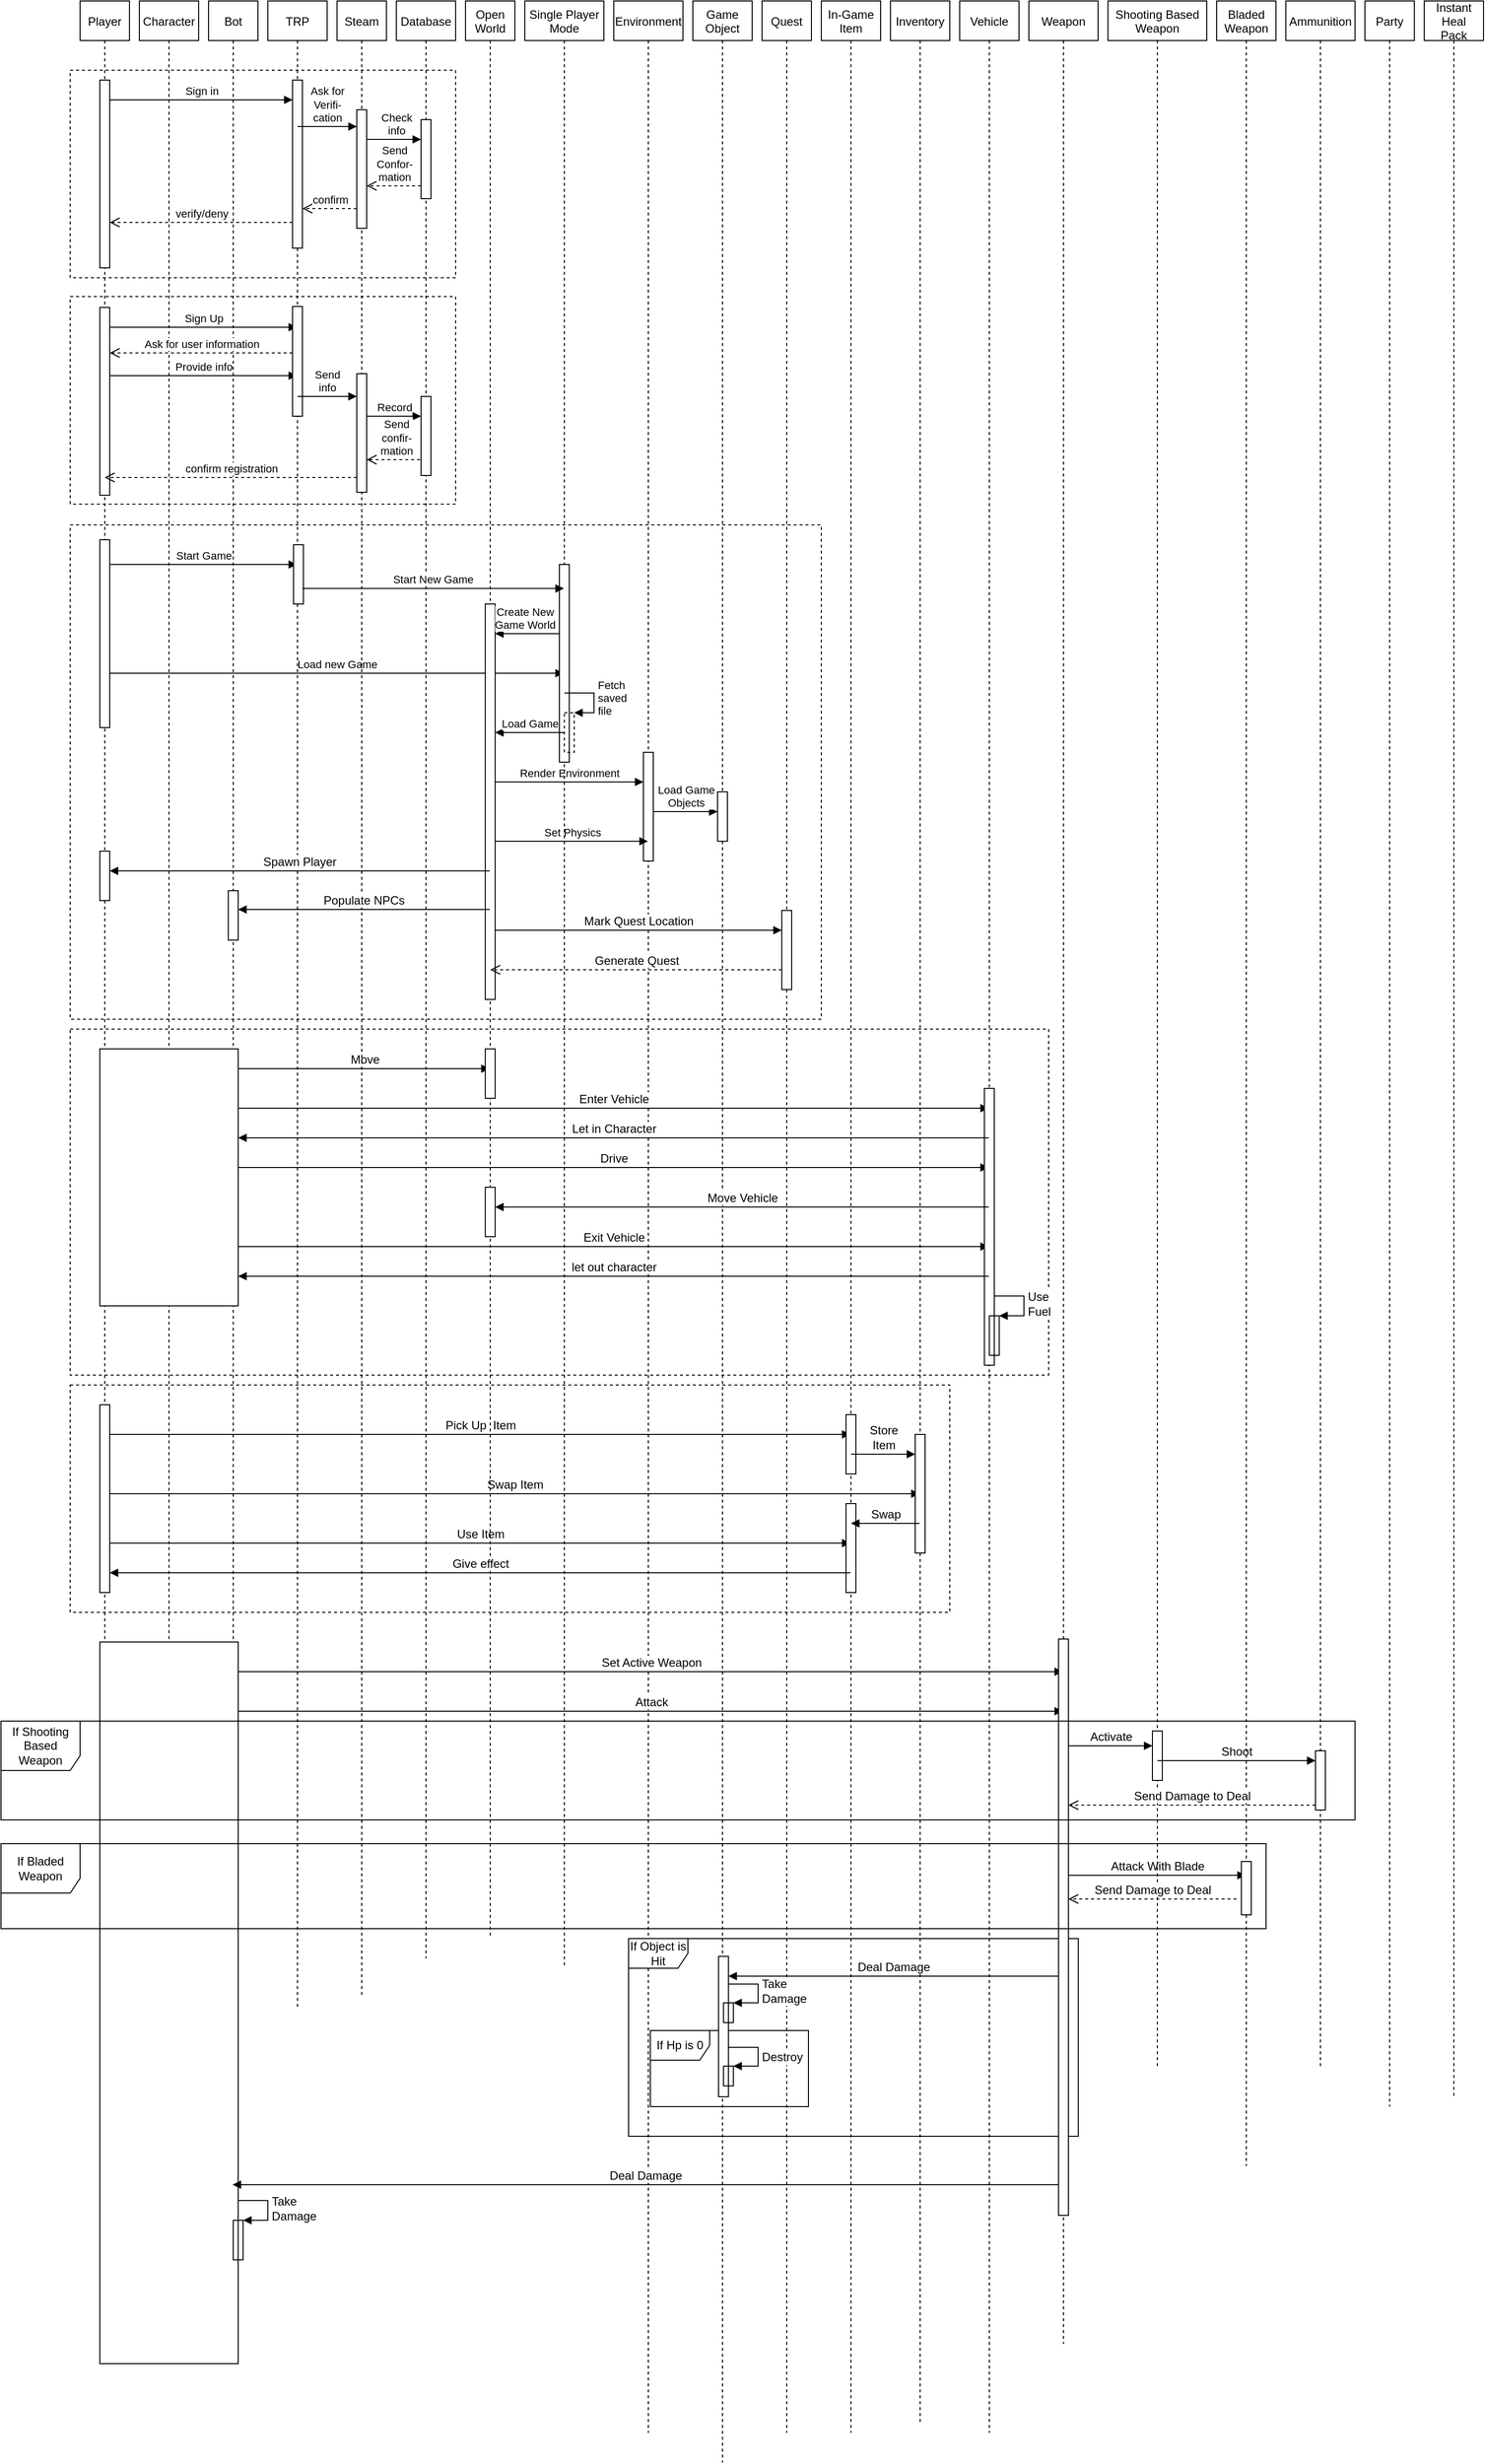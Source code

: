<mxfile version="17.0.0" type="github">
  <diagram id="kgpKYQtTHZ0yAKxKKP6v" name="Page-1">
    <mxGraphModel dx="615" dy="689" grid="1" gridSize="10" guides="0" tooltips="1" connect="0" arrows="0" fold="1" page="1" pageScale="1" pageWidth="850" pageHeight="1100" math="0" shadow="0">
      <root>
        <mxCell id="0" />
        <mxCell id="1" parent="0" />
        <mxCell id="_rLH7s73-tPlKPjFJsqt-13" value="Environment" style="shape=umlLifeline;perimeter=lifelinePerimeter;container=1;collapsible=0;recursiveResize=0;rounded=0;shadow=0;strokeWidth=1;" vertex="1" parent="1">
          <mxGeometry x="660" y="80" width="70" height="2460" as="geometry" />
        </mxCell>
        <mxCell id="_rLH7s73-tPlKPjFJsqt-14" value="" style="points=[];perimeter=orthogonalPerimeter;rounded=0;shadow=0;strokeWidth=1;" vertex="1" parent="_rLH7s73-tPlKPjFJsqt-13">
          <mxGeometry x="30" y="760" width="10" height="110" as="geometry" />
        </mxCell>
        <mxCell id="_rLH7s73-tPlKPjFJsqt-87" value="&lt;div&gt;Load Game&lt;/div&gt;&lt;div&gt;Objects&lt;br&gt;&lt;/div&gt;" style="html=1;verticalAlign=bottom;endArrow=block;rounded=0;labelBackgroundColor=#FFFFFF;" edge="1" parent="_rLH7s73-tPlKPjFJsqt-13" target="_rLH7s73-tPlKPjFJsqt-16">
          <mxGeometry width="80" relative="1" as="geometry">
            <mxPoint x="40" y="820" as="sourcePoint" />
            <mxPoint x="120" y="820" as="targetPoint" />
          </mxGeometry>
        </mxCell>
        <mxCell id="_rLH7s73-tPlKPjFJsqt-17" value="Quest" style="shape=umlLifeline;perimeter=lifelinePerimeter;container=1;collapsible=0;recursiveResize=0;rounded=0;shadow=0;strokeWidth=1;" vertex="1" parent="1">
          <mxGeometry x="810" y="80" width="50" height="2460" as="geometry" />
        </mxCell>
        <mxCell id="_rLH7s73-tPlKPjFJsqt-145" value="&lt;div&gt;If Object is&lt;/div&gt;&lt;div&gt;Hit&lt;br&gt;&lt;/div&gt;" style="shape=umlFrame;whiteSpace=wrap;html=1;fontSize=12;fillColor=default;" vertex="1" parent="_rLH7s73-tPlKPjFJsqt-17">
          <mxGeometry x="-135" y="1960" width="455" height="200" as="geometry" />
        </mxCell>
        <mxCell id="_rLH7s73-tPlKPjFJsqt-148" value="If Hp is 0" style="shape=umlFrame;whiteSpace=wrap;html=1;fontSize=12;fillColor=default;" vertex="1" parent="_rLH7s73-tPlKPjFJsqt-17">
          <mxGeometry x="-113" y="2053" width="160" height="77" as="geometry" />
        </mxCell>
        <mxCell id="_rLH7s73-tPlKPjFJsqt-118" value="" style="rounded=0;whiteSpace=wrap;html=1;dashed=1;fontSize=12;fillColor=none;" vertex="1" parent="1">
          <mxGeometry x="110" y="1480" width="890" height="230" as="geometry" />
        </mxCell>
        <mxCell id="_rLH7s73-tPlKPjFJsqt-109" value="" style="rounded=0;whiteSpace=wrap;html=1;dashed=1;fontSize=12;fillColor=none;" vertex="1" parent="1">
          <mxGeometry x="110" y="1120" width="990" height="350" as="geometry" />
        </mxCell>
        <mxCell id="_rLH7s73-tPlKPjFJsqt-96" value="" style="rounded=0;whiteSpace=wrap;html=1;dashed=1;fontSize=12;fillColor=none;" vertex="1" parent="1">
          <mxGeometry x="110" y="610" width="760" height="500" as="geometry" />
        </mxCell>
        <mxCell id="_rLH7s73-tPlKPjFJsqt-76" value="" style="rounded=0;whiteSpace=wrap;html=1;fillColor=none;dashed=1;" vertex="1" parent="1">
          <mxGeometry x="110" y="379" width="390" height="210" as="geometry" />
        </mxCell>
        <mxCell id="_rLH7s73-tPlKPjFJsqt-64" value="" style="rounded=0;whiteSpace=wrap;html=1;fillColor=none;dashed=1;" vertex="1" parent="1">
          <mxGeometry x="110" y="150" width="390" height="210" as="geometry" />
        </mxCell>
        <mxCell id="3nuBFxr9cyL0pnOWT2aG-1" value="Player" style="shape=umlLifeline;perimeter=lifelinePerimeter;container=1;collapsible=0;recursiveResize=0;rounded=0;shadow=0;strokeWidth=1;" parent="1" vertex="1">
          <mxGeometry x="120" y="80" width="50" height="2070" as="geometry" />
        </mxCell>
        <mxCell id="3nuBFxr9cyL0pnOWT2aG-2" value="" style="points=[];perimeter=orthogonalPerimeter;rounded=0;shadow=0;strokeWidth=1;" parent="3nuBFxr9cyL0pnOWT2aG-1" vertex="1">
          <mxGeometry x="20" y="80" width="10" height="190" as="geometry" />
        </mxCell>
        <mxCell id="_rLH7s73-tPlKPjFJsqt-55" value="Sign in" style="html=1;verticalAlign=bottom;endArrow=block;rounded=0;" edge="1" parent="3nuBFxr9cyL0pnOWT2aG-1" target="_rLH7s73-tPlKPjFJsqt-50">
          <mxGeometry width="80" relative="1" as="geometry">
            <mxPoint x="30" y="100" as="sourcePoint" />
            <mxPoint x="110" y="100" as="targetPoint" />
          </mxGeometry>
        </mxCell>
        <mxCell id="_rLH7s73-tPlKPjFJsqt-65" value="" style="points=[];perimeter=orthogonalPerimeter;rounded=0;shadow=0;strokeWidth=1;" vertex="1" parent="3nuBFxr9cyL0pnOWT2aG-1">
          <mxGeometry x="20" y="310" width="10" height="190" as="geometry" />
        </mxCell>
        <mxCell id="_rLH7s73-tPlKPjFJsqt-67" value="Sign Up" style="html=1;verticalAlign=bottom;endArrow=block;rounded=0;" edge="1" parent="3nuBFxr9cyL0pnOWT2aG-1" target="_rLH7s73-tPlKPjFJsqt-3">
          <mxGeometry width="80" relative="1" as="geometry">
            <mxPoint x="30" y="330" as="sourcePoint" />
            <mxPoint x="220" y="330" as="targetPoint" />
          </mxGeometry>
        </mxCell>
        <mxCell id="_rLH7s73-tPlKPjFJsqt-69" value="Provide info" style="html=1;verticalAlign=bottom;endArrow=block;rounded=0;" edge="1" parent="3nuBFxr9cyL0pnOWT2aG-1">
          <mxGeometry width="80" relative="1" as="geometry">
            <mxPoint x="30" y="379" as="sourcePoint" />
            <mxPoint x="219.5" y="379" as="targetPoint" />
          </mxGeometry>
        </mxCell>
        <mxCell id="_rLH7s73-tPlKPjFJsqt-77" value="" style="points=[];perimeter=orthogonalPerimeter;rounded=0;shadow=0;strokeWidth=1;" vertex="1" parent="3nuBFxr9cyL0pnOWT2aG-1">
          <mxGeometry x="20" y="545" width="10" height="190" as="geometry" />
        </mxCell>
        <mxCell id="_rLH7s73-tPlKPjFJsqt-79" value="Start Game" style="html=1;verticalAlign=bottom;endArrow=block;rounded=0;" edge="1" parent="3nuBFxr9cyL0pnOWT2aG-1" target="_rLH7s73-tPlKPjFJsqt-3">
          <mxGeometry width="80" relative="1" as="geometry">
            <mxPoint x="30" y="570" as="sourcePoint" />
            <mxPoint x="110" y="570" as="targetPoint" />
          </mxGeometry>
        </mxCell>
        <mxCell id="_rLH7s73-tPlKPjFJsqt-82" value="Load new Game" style="html=1;verticalAlign=bottom;endArrow=block;rounded=0;" edge="1" parent="3nuBFxr9cyL0pnOWT2aG-1" target="_rLH7s73-tPlKPjFJsqt-11">
          <mxGeometry width="80" relative="1" as="geometry">
            <mxPoint x="30" y="680" as="sourcePoint" />
            <mxPoint x="110" y="680" as="targetPoint" />
          </mxGeometry>
        </mxCell>
        <mxCell id="_rLH7s73-tPlKPjFJsqt-110" value="" style="points=[];perimeter=orthogonalPerimeter;rounded=0;shadow=0;strokeWidth=1;" vertex="1" parent="3nuBFxr9cyL0pnOWT2aG-1">
          <mxGeometry x="20" y="1420" width="10" height="190" as="geometry" />
        </mxCell>
        <mxCell id="_rLH7s73-tPlKPjFJsqt-111" value="Pick Up&amp;nbsp; Item" style="html=1;verticalAlign=bottom;endArrow=block;rounded=0;labelBackgroundColor=#FFFFFF;fontSize=12;" edge="1" parent="3nuBFxr9cyL0pnOWT2aG-1" target="_rLH7s73-tPlKPjFJsqt-19">
          <mxGeometry width="80" relative="1" as="geometry">
            <mxPoint x="30" y="1450" as="sourcePoint" />
            <mxPoint x="110" y="1450" as="targetPoint" />
          </mxGeometry>
        </mxCell>
        <mxCell id="_rLH7s73-tPlKPjFJsqt-113" value="Swap Item" style="html=1;verticalAlign=bottom;endArrow=block;rounded=0;labelBackgroundColor=#FFFFFF;fontSize=12;" edge="1" parent="3nuBFxr9cyL0pnOWT2aG-1" target="_rLH7s73-tPlKPjFJsqt-23">
          <mxGeometry width="80" relative="1" as="geometry">
            <mxPoint x="30" y="1510" as="sourcePoint" />
            <mxPoint x="110" y="1510" as="targetPoint" />
          </mxGeometry>
        </mxCell>
        <mxCell id="_rLH7s73-tPlKPjFJsqt-116" value="Use Item" style="html=1;verticalAlign=bottom;endArrow=block;rounded=0;labelBackgroundColor=#FFFFFF;fontSize=12;" edge="1" parent="3nuBFxr9cyL0pnOWT2aG-1" target="_rLH7s73-tPlKPjFJsqt-19">
          <mxGeometry width="80" relative="1" as="geometry">
            <mxPoint x="30" y="1560" as="sourcePoint" />
            <mxPoint x="110" y="1560" as="targetPoint" />
          </mxGeometry>
        </mxCell>
        <mxCell id="3nuBFxr9cyL0pnOWT2aG-5" value="Character" style="shape=umlLifeline;perimeter=lifelinePerimeter;container=1;collapsible=0;recursiveResize=0;rounded=0;shadow=0;strokeWidth=1;" parent="1" vertex="1">
          <mxGeometry x="180" y="80" width="60" height="2120" as="geometry" />
        </mxCell>
        <mxCell id="_rLH7s73-tPlKPjFJsqt-1" value="Bot" style="shape=umlLifeline;perimeter=lifelinePerimeter;container=1;collapsible=0;recursiveResize=0;rounded=0;shadow=0;strokeWidth=1;" vertex="1" parent="1">
          <mxGeometry x="250" y="80" width="50" height="2390" as="geometry" />
        </mxCell>
        <mxCell id="_rLH7s73-tPlKPjFJsqt-91" value="" style="points=[];perimeter=orthogonalPerimeter;rounded=0;shadow=0;strokeWidth=1;" vertex="1" parent="_rLH7s73-tPlKPjFJsqt-1">
          <mxGeometry x="20" y="900" width="10" height="50" as="geometry" />
        </mxCell>
        <mxCell id="_rLH7s73-tPlKPjFJsqt-99" value="Move" style="html=1;verticalAlign=bottom;endArrow=block;rounded=0;labelBackgroundColor=#FFFFFF;fontSize=12;" edge="1" parent="_rLH7s73-tPlKPjFJsqt-1" target="_rLH7s73-tPlKPjFJsqt-9">
          <mxGeometry width="80" relative="1" as="geometry">
            <mxPoint x="30" y="1080" as="sourcePoint" />
            <mxPoint x="110" y="1080" as="targetPoint" />
          </mxGeometry>
        </mxCell>
        <mxCell id="_rLH7s73-tPlKPjFJsqt-100" value="Enter Vehicle" style="html=1;verticalAlign=bottom;endArrow=block;rounded=0;labelBackgroundColor=#FFFFFF;fontSize=12;" edge="1" parent="_rLH7s73-tPlKPjFJsqt-1" target="_rLH7s73-tPlKPjFJsqt-25">
          <mxGeometry width="80" relative="1" as="geometry">
            <mxPoint x="30" y="1120" as="sourcePoint" />
            <mxPoint x="110" y="1120" as="targetPoint" />
          </mxGeometry>
        </mxCell>
        <mxCell id="_rLH7s73-tPlKPjFJsqt-102" value="Drive" style="html=1;verticalAlign=bottom;endArrow=block;rounded=0;labelBackgroundColor=#FFFFFF;fontSize=12;" edge="1" parent="_rLH7s73-tPlKPjFJsqt-1">
          <mxGeometry width="80" relative="1" as="geometry">
            <mxPoint x="30" y="1180" as="sourcePoint" />
            <mxPoint x="789.5" y="1180" as="targetPoint" />
          </mxGeometry>
        </mxCell>
        <mxCell id="_rLH7s73-tPlKPjFJsqt-105" value="Exit Vehicle" style="html=1;verticalAlign=bottom;endArrow=block;rounded=0;labelBackgroundColor=#FFFFFF;fontSize=12;" edge="1" parent="_rLH7s73-tPlKPjFJsqt-1" target="_rLH7s73-tPlKPjFJsqt-25">
          <mxGeometry width="80" relative="1" as="geometry">
            <mxPoint x="30" y="1260" as="sourcePoint" />
            <mxPoint x="110" y="1260" as="targetPoint" />
          </mxGeometry>
        </mxCell>
        <mxCell id="_rLH7s73-tPlKPjFJsqt-119" value="" style="points=[];perimeter=orthogonalPerimeter;rounded=0;shadow=0;strokeWidth=1;" vertex="1" parent="_rLH7s73-tPlKPjFJsqt-1">
          <mxGeometry x="-110" y="1660" width="140" height="730" as="geometry" />
        </mxCell>
        <mxCell id="_rLH7s73-tPlKPjFJsqt-121" value="Set Active Weapon" style="html=1;verticalAlign=bottom;endArrow=block;rounded=0;labelBackgroundColor=#FFFFFF;fontSize=12;" edge="1" parent="_rLH7s73-tPlKPjFJsqt-1" target="_rLH7s73-tPlKPjFJsqt-21">
          <mxGeometry width="80" relative="1" as="geometry">
            <mxPoint x="30" y="1690" as="sourcePoint" />
            <mxPoint x="110" y="1690" as="targetPoint" />
          </mxGeometry>
        </mxCell>
        <mxCell id="_rLH7s73-tPlKPjFJsqt-122" value="Attack" style="html=1;verticalAlign=bottom;endArrow=block;rounded=0;labelBackgroundColor=#FFFFFF;fontSize=12;" edge="1" parent="_rLH7s73-tPlKPjFJsqt-1" target="_rLH7s73-tPlKPjFJsqt-21">
          <mxGeometry width="80" relative="1" as="geometry">
            <mxPoint x="30" y="1730" as="sourcePoint" />
            <mxPoint x="110" y="1730" as="targetPoint" />
          </mxGeometry>
        </mxCell>
        <mxCell id="_rLH7s73-tPlKPjFJsqt-134" value="" style="html=1;points=[];perimeter=orthogonalPerimeter;fontSize=12;fillColor=none;" vertex="1" parent="_rLH7s73-tPlKPjFJsqt-1">
          <mxGeometry x="25" y="2245" width="10" height="40" as="geometry" />
        </mxCell>
        <mxCell id="_rLH7s73-tPlKPjFJsqt-135" value="&lt;div&gt;Take&lt;/div&gt;&lt;div&gt;Damage&lt;/div&gt;" style="edgeStyle=orthogonalEdgeStyle;html=1;align=left;spacingLeft=2;endArrow=block;rounded=0;entryX=1;entryY=0;labelBackgroundColor=#FFFFFF;fontSize=12;" edge="1" target="_rLH7s73-tPlKPjFJsqt-134" parent="_rLH7s73-tPlKPjFJsqt-1">
          <mxGeometry relative="1" as="geometry">
            <mxPoint x="30" y="2225" as="sourcePoint" />
            <Array as="points">
              <mxPoint x="60" y="2225" />
            </Array>
          </mxGeometry>
        </mxCell>
        <mxCell id="_rLH7s73-tPlKPjFJsqt-3" value="TRP" style="shape=umlLifeline;perimeter=lifelinePerimeter;container=1;collapsible=0;recursiveResize=0;rounded=0;shadow=0;strokeWidth=1;" vertex="1" parent="1">
          <mxGeometry x="310" y="80" width="60" height="2030" as="geometry" />
        </mxCell>
        <mxCell id="_rLH7s73-tPlKPjFJsqt-50" value="" style="points=[];perimeter=orthogonalPerimeter;rounded=0;shadow=0;strokeWidth=1;" vertex="1" parent="_rLH7s73-tPlKPjFJsqt-3">
          <mxGeometry x="25" y="80" width="10" height="170" as="geometry" />
        </mxCell>
        <mxCell id="_rLH7s73-tPlKPjFJsqt-56" value="&lt;div&gt;Ask for &lt;br&gt;&lt;/div&gt;&lt;div&gt;Verifi-&lt;/div&gt;&lt;div&gt;cation&lt;br&gt;&lt;/div&gt;" style="html=1;verticalAlign=bottom;endArrow=block;rounded=0;" edge="1" parent="_rLH7s73-tPlKPjFJsqt-3" target="_rLH7s73-tPlKPjFJsqt-51">
          <mxGeometry width="80" relative="1" as="geometry">
            <mxPoint x="30" y="127" as="sourcePoint" />
            <mxPoint x="94.5" y="127" as="targetPoint" />
          </mxGeometry>
        </mxCell>
        <mxCell id="_rLH7s73-tPlKPjFJsqt-61" value="confirm" style="html=1;verticalAlign=bottom;endArrow=open;dashed=1;endSize=8;rounded=0;" edge="1" parent="_rLH7s73-tPlKPjFJsqt-3" target="_rLH7s73-tPlKPjFJsqt-50">
          <mxGeometry relative="1" as="geometry">
            <mxPoint x="90" y="210" as="sourcePoint" />
            <mxPoint x="40" y="210" as="targetPoint" />
          </mxGeometry>
        </mxCell>
        <mxCell id="_rLH7s73-tPlKPjFJsqt-66" value="" style="points=[];perimeter=orthogonalPerimeter;rounded=0;shadow=0;strokeWidth=1;" vertex="1" parent="_rLH7s73-tPlKPjFJsqt-3">
          <mxGeometry x="25" y="309" width="10" height="111" as="geometry" />
        </mxCell>
        <mxCell id="_rLH7s73-tPlKPjFJsqt-71" value="&lt;div&gt;Send&lt;/div&gt;&lt;div&gt;info&lt;/div&gt;" style="html=1;verticalAlign=bottom;endArrow=block;rounded=0;" edge="1" parent="_rLH7s73-tPlKPjFJsqt-3" target="_rLH7s73-tPlKPjFJsqt-70">
          <mxGeometry width="80" relative="1" as="geometry">
            <mxPoint x="30" y="400" as="sourcePoint" />
            <mxPoint x="110" y="400" as="targetPoint" />
          </mxGeometry>
        </mxCell>
        <mxCell id="_rLH7s73-tPlKPjFJsqt-75" value="confirm registration" style="html=1;verticalAlign=bottom;endArrow=open;dashed=1;endSize=8;rounded=0;" edge="1" parent="_rLH7s73-tPlKPjFJsqt-3">
          <mxGeometry relative="1" as="geometry">
            <mxPoint x="90" y="482" as="sourcePoint" />
            <mxPoint x="-165.071" y="482" as="targetPoint" />
          </mxGeometry>
        </mxCell>
        <mxCell id="_rLH7s73-tPlKPjFJsqt-78" value="" style="points=[];perimeter=orthogonalPerimeter;rounded=0;shadow=0;strokeWidth=1;" vertex="1" parent="_rLH7s73-tPlKPjFJsqt-3">
          <mxGeometry x="26" y="550" width="10" height="60" as="geometry" />
        </mxCell>
        <mxCell id="_rLH7s73-tPlKPjFJsqt-5" value="Steam" style="shape=umlLifeline;perimeter=lifelinePerimeter;container=1;collapsible=0;recursiveResize=0;rounded=0;shadow=0;strokeWidth=1;" vertex="1" parent="1">
          <mxGeometry x="380" y="80" width="50" height="2020" as="geometry" />
        </mxCell>
        <mxCell id="_rLH7s73-tPlKPjFJsqt-51" value="" style="points=[];perimeter=orthogonalPerimeter;rounded=0;shadow=0;strokeWidth=1;" vertex="1" parent="_rLH7s73-tPlKPjFJsqt-5">
          <mxGeometry x="20" y="110" width="10" height="120" as="geometry" />
        </mxCell>
        <mxCell id="_rLH7s73-tPlKPjFJsqt-58" value="&lt;div&gt;Check &lt;br&gt;&lt;/div&gt;&lt;div&gt;info&lt;/div&gt;" style="html=1;verticalAlign=bottom;endArrow=block;rounded=0;" edge="1" parent="_rLH7s73-tPlKPjFJsqt-5">
          <mxGeometry x="0.091" width="80" relative="1" as="geometry">
            <mxPoint x="30" y="140" as="sourcePoint" />
            <mxPoint x="85" y="140" as="targetPoint" />
            <mxPoint as="offset" />
          </mxGeometry>
        </mxCell>
        <mxCell id="_rLH7s73-tPlKPjFJsqt-60" value="&lt;div&gt;Send&lt;/div&gt;&lt;div&gt;Confor-&lt;/div&gt;&lt;div&gt;mation&lt;/div&gt;" style="html=1;verticalAlign=bottom;endArrow=open;dashed=1;endSize=8;rounded=0;" edge="1" parent="_rLH7s73-tPlKPjFJsqt-5">
          <mxGeometry relative="1" as="geometry">
            <mxPoint x="85" y="187" as="sourcePoint" />
            <mxPoint x="30" y="187" as="targetPoint" />
          </mxGeometry>
        </mxCell>
        <mxCell id="_rLH7s73-tPlKPjFJsqt-70" value="" style="points=[];perimeter=orthogonalPerimeter;rounded=0;shadow=0;strokeWidth=1;" vertex="1" parent="_rLH7s73-tPlKPjFJsqt-5">
          <mxGeometry x="20" y="377" width="10" height="120" as="geometry" />
        </mxCell>
        <mxCell id="_rLH7s73-tPlKPjFJsqt-73" value="Record" style="html=1;verticalAlign=bottom;endArrow=block;rounded=0;" edge="1" parent="_rLH7s73-tPlKPjFJsqt-5" target="_rLH7s73-tPlKPjFJsqt-72">
          <mxGeometry width="80" relative="1" as="geometry">
            <mxPoint x="30" y="420" as="sourcePoint" />
            <mxPoint x="110" y="420" as="targetPoint" />
          </mxGeometry>
        </mxCell>
        <mxCell id="_rLH7s73-tPlKPjFJsqt-74" value="&lt;div&gt;Send &lt;br&gt;&lt;/div&gt;&lt;div&gt;confir-&lt;/div&gt;&lt;div&gt;mation&lt;/div&gt;" style="html=1;verticalAlign=bottom;endArrow=open;dashed=1;endSize=8;rounded=0;" edge="1" parent="_rLH7s73-tPlKPjFJsqt-5">
          <mxGeometry relative="1" as="geometry">
            <mxPoint x="90" y="464" as="sourcePoint" />
            <mxPoint x="30" y="464" as="targetPoint" />
          </mxGeometry>
        </mxCell>
        <mxCell id="_rLH7s73-tPlKPjFJsqt-7" value="Database" style="shape=umlLifeline;perimeter=lifelinePerimeter;container=1;collapsible=0;recursiveResize=0;rounded=0;shadow=0;strokeWidth=1;" vertex="1" parent="1">
          <mxGeometry x="440" y="80" width="60" height="1980" as="geometry" />
        </mxCell>
        <mxCell id="_rLH7s73-tPlKPjFJsqt-52" value="" style="points=[];perimeter=orthogonalPerimeter;rounded=0;shadow=0;strokeWidth=1;" vertex="1" parent="_rLH7s73-tPlKPjFJsqt-7">
          <mxGeometry x="25" y="120" width="10" height="80" as="geometry" />
        </mxCell>
        <mxCell id="_rLH7s73-tPlKPjFJsqt-72" value="" style="points=[];perimeter=orthogonalPerimeter;rounded=0;shadow=0;strokeWidth=1;" vertex="1" parent="_rLH7s73-tPlKPjFJsqt-7">
          <mxGeometry x="25" y="400" width="10" height="80" as="geometry" />
        </mxCell>
        <mxCell id="_rLH7s73-tPlKPjFJsqt-9" value="Open&#xa;World" style="shape=umlLifeline;perimeter=lifelinePerimeter;container=1;collapsible=0;recursiveResize=0;rounded=0;shadow=0;strokeWidth=1;" vertex="1" parent="1">
          <mxGeometry x="510" y="80" width="50" height="1960" as="geometry" />
        </mxCell>
        <mxCell id="_rLH7s73-tPlKPjFJsqt-10" value="" style="points=[];perimeter=orthogonalPerimeter;rounded=0;shadow=0;strokeWidth=1;" vertex="1" parent="_rLH7s73-tPlKPjFJsqt-9">
          <mxGeometry x="20" y="610" width="10" height="400" as="geometry" />
        </mxCell>
        <mxCell id="_rLH7s73-tPlKPjFJsqt-86" value="&lt;span style=&quot;background-color: rgb(255 , 255 , 255)&quot;&gt;Render Environment&lt;/span&gt;" style="html=1;verticalAlign=bottom;endArrow=block;rounded=0;" edge="1" parent="_rLH7s73-tPlKPjFJsqt-9" target="_rLH7s73-tPlKPjFJsqt-14">
          <mxGeometry width="80" relative="1" as="geometry">
            <mxPoint x="30" y="790" as="sourcePoint" />
            <mxPoint x="170" y="790" as="targetPoint" />
          </mxGeometry>
        </mxCell>
        <mxCell id="_rLH7s73-tPlKPjFJsqt-88" value="Set Physics" style="html=1;verticalAlign=bottom;endArrow=block;rounded=0;labelBackgroundColor=#FFFFFF;" edge="1" parent="_rLH7s73-tPlKPjFJsqt-9" target="_rLH7s73-tPlKPjFJsqt-13">
          <mxGeometry width="80" relative="1" as="geometry">
            <mxPoint x="30" y="850" as="sourcePoint" />
            <mxPoint x="110" y="850" as="targetPoint" />
          </mxGeometry>
        </mxCell>
        <mxCell id="_rLH7s73-tPlKPjFJsqt-93" value="Mark Quest Location" style="html=1;verticalAlign=bottom;endArrow=block;rounded=0;labelBackgroundColor=#FFFFFF;fontSize=12;" edge="1" parent="_rLH7s73-tPlKPjFJsqt-9" target="_rLH7s73-tPlKPjFJsqt-18">
          <mxGeometry width="80" relative="1" as="geometry">
            <mxPoint x="30" y="940" as="sourcePoint" />
            <mxPoint x="110" y="940" as="targetPoint" />
          </mxGeometry>
        </mxCell>
        <mxCell id="_rLH7s73-tPlKPjFJsqt-98" value="" style="points=[];perimeter=orthogonalPerimeter;rounded=0;shadow=0;strokeWidth=1;" vertex="1" parent="_rLH7s73-tPlKPjFJsqt-9">
          <mxGeometry x="20" y="1060" width="10" height="50" as="geometry" />
        </mxCell>
        <mxCell id="_rLH7s73-tPlKPjFJsqt-103" value="" style="points=[];perimeter=orthogonalPerimeter;rounded=0;shadow=0;strokeWidth=1;" vertex="1" parent="_rLH7s73-tPlKPjFJsqt-9">
          <mxGeometry x="20" y="1200" width="10" height="50" as="geometry" />
        </mxCell>
        <mxCell id="_rLH7s73-tPlKPjFJsqt-11" value="Single Player&#xa;Mode" style="shape=umlLifeline;perimeter=lifelinePerimeter;container=1;collapsible=0;recursiveResize=0;rounded=0;shadow=0;strokeWidth=1;" vertex="1" parent="1">
          <mxGeometry x="570" y="80" width="80" height="1990" as="geometry" />
        </mxCell>
        <mxCell id="_rLH7s73-tPlKPjFJsqt-12" value="" style="points=[];perimeter=orthogonalPerimeter;rounded=0;shadow=0;strokeWidth=1;" vertex="1" parent="_rLH7s73-tPlKPjFJsqt-11">
          <mxGeometry x="35" y="570" width="10" height="200" as="geometry" />
        </mxCell>
        <mxCell id="_rLH7s73-tPlKPjFJsqt-81" value="&lt;div&gt;Create New&lt;/div&gt;&lt;div&gt;Game World&lt;br&gt;&lt;/div&gt;" style="html=1;verticalAlign=bottom;endArrow=block;rounded=0;" edge="1" parent="_rLH7s73-tPlKPjFJsqt-11" source="_rLH7s73-tPlKPjFJsqt-12">
          <mxGeometry x="0.077" width="80" relative="1" as="geometry">
            <mxPoint x="50" y="640" as="sourcePoint" />
            <mxPoint x="-30" y="640" as="targetPoint" />
            <mxPoint as="offset" />
          </mxGeometry>
        </mxCell>
        <mxCell id="_rLH7s73-tPlKPjFJsqt-83" value="" style="html=1;points=[];perimeter=orthogonalPerimeter;dashed=1;fillColor=none;" vertex="1" parent="_rLH7s73-tPlKPjFJsqt-11">
          <mxGeometry x="40" y="720" width="10" height="40" as="geometry" />
        </mxCell>
        <mxCell id="_rLH7s73-tPlKPjFJsqt-84" value="&lt;div&gt;Fetch &lt;br&gt;&lt;/div&gt;&lt;div&gt;saved &lt;br&gt;&lt;/div&gt;&lt;div&gt;file&lt;/div&gt;" style="edgeStyle=orthogonalEdgeStyle;html=1;align=left;spacingLeft=2;endArrow=block;rounded=0;entryX=1;entryY=0;" edge="1" target="_rLH7s73-tPlKPjFJsqt-83" parent="_rLH7s73-tPlKPjFJsqt-11">
          <mxGeometry relative="1" as="geometry">
            <mxPoint x="40" y="700" as="sourcePoint" />
            <Array as="points">
              <mxPoint x="70" y="700" />
            </Array>
          </mxGeometry>
        </mxCell>
        <mxCell id="_rLH7s73-tPlKPjFJsqt-85" value="Load Game" style="html=1;verticalAlign=bottom;endArrow=block;rounded=0;entryX=0;entryY=0.499;entryDx=0;entryDy=0;entryPerimeter=0;exitX=0;exitY=0.499;exitDx=0;exitDy=0;exitPerimeter=0;" edge="1" parent="_rLH7s73-tPlKPjFJsqt-11" source="_rLH7s73-tPlKPjFJsqt-83">
          <mxGeometry width="80" relative="1" as="geometry">
            <mxPoint x="30" y="740" as="sourcePoint" />
            <mxPoint x="-30" y="740" as="targetPoint" />
          </mxGeometry>
        </mxCell>
        <mxCell id="_rLH7s73-tPlKPjFJsqt-15" value="Game&#xa;Object" style="shape=umlLifeline;perimeter=lifelinePerimeter;container=1;collapsible=0;recursiveResize=0;rounded=0;shadow=0;strokeWidth=1;fillColor=none;" vertex="1" parent="1">
          <mxGeometry x="740" y="80" width="60" height="2490" as="geometry" />
        </mxCell>
        <mxCell id="_rLH7s73-tPlKPjFJsqt-16" value="" style="points=[];perimeter=orthogonalPerimeter;rounded=0;shadow=0;strokeWidth=1;" vertex="1" parent="_rLH7s73-tPlKPjFJsqt-15">
          <mxGeometry x="25" y="800" width="10" height="50" as="geometry" />
        </mxCell>
        <mxCell id="_rLH7s73-tPlKPjFJsqt-132" value="&lt;div&gt;Take&lt;/div&gt;&lt;div&gt;Damage&lt;br&gt;&lt;/div&gt;" style="edgeStyle=orthogonalEdgeStyle;html=1;align=left;spacingLeft=2;endArrow=block;rounded=0;entryX=1;entryY=0;labelBackgroundColor=#FFFFFF;fontSize=12;" edge="1" target="_rLH7s73-tPlKPjFJsqt-131" parent="_rLH7s73-tPlKPjFJsqt-15">
          <mxGeometry relative="1" as="geometry">
            <mxPoint x="36" y="2006" as="sourcePoint" />
            <Array as="points">
              <mxPoint x="66" y="2006" />
            </Array>
          </mxGeometry>
        </mxCell>
        <mxCell id="_rLH7s73-tPlKPjFJsqt-130" value="" style="points=[];perimeter=orthogonalPerimeter;rounded=0;shadow=0;strokeWidth=1;" vertex="1" parent="_rLH7s73-tPlKPjFJsqt-15">
          <mxGeometry x="26" y="1978" width="10" height="142" as="geometry" />
        </mxCell>
        <mxCell id="_rLH7s73-tPlKPjFJsqt-131" value="" style="html=1;points=[];perimeter=orthogonalPerimeter;fontSize=12;fillColor=none;" vertex="1" parent="_rLH7s73-tPlKPjFJsqt-15">
          <mxGeometry x="31" y="2025" width="10" height="20" as="geometry" />
        </mxCell>
        <mxCell id="_rLH7s73-tPlKPjFJsqt-146" value="" style="html=1;points=[];perimeter=orthogonalPerimeter;fontSize=12;fillColor=none;" vertex="1" parent="_rLH7s73-tPlKPjFJsqt-15">
          <mxGeometry x="31" y="2089" width="10" height="20" as="geometry" />
        </mxCell>
        <mxCell id="_rLH7s73-tPlKPjFJsqt-147" value="Destroy" style="edgeStyle=orthogonalEdgeStyle;html=1;align=left;spacingLeft=2;endArrow=block;rounded=0;entryX=1;entryY=0;labelBackgroundColor=#FFFFFF;fontSize=12;" edge="1" target="_rLH7s73-tPlKPjFJsqt-146" parent="_rLH7s73-tPlKPjFJsqt-15">
          <mxGeometry x="0.191" relative="1" as="geometry">
            <mxPoint x="36" y="2060" as="sourcePoint" />
            <Array as="points">
              <mxPoint x="36" y="2070" />
              <mxPoint x="66" y="2070" />
              <mxPoint x="66" y="2089" />
            </Array>
            <mxPoint as="offset" />
          </mxGeometry>
        </mxCell>
        <mxCell id="_rLH7s73-tPlKPjFJsqt-19" value="In-Game&#xa;Item" style="shape=umlLifeline;perimeter=lifelinePerimeter;container=1;collapsible=0;recursiveResize=0;rounded=0;shadow=0;strokeWidth=1;" vertex="1" parent="1">
          <mxGeometry x="870" y="80" width="60" height="2460" as="geometry" />
        </mxCell>
        <mxCell id="_rLH7s73-tPlKPjFJsqt-20" value="" style="points=[];perimeter=orthogonalPerimeter;rounded=0;shadow=0;strokeWidth=1;" vertex="1" parent="_rLH7s73-tPlKPjFJsqt-19">
          <mxGeometry x="25" y="1430" width="10" height="60" as="geometry" />
        </mxCell>
        <mxCell id="_rLH7s73-tPlKPjFJsqt-112" value="&lt;div&gt;Store&lt;/div&gt;&lt;div&gt;Item&lt;/div&gt;" style="html=1;verticalAlign=bottom;endArrow=block;rounded=0;labelBackgroundColor=#FFFFFF;fontSize=12;" edge="1" parent="_rLH7s73-tPlKPjFJsqt-19" target="_rLH7s73-tPlKPjFJsqt-24">
          <mxGeometry width="80" relative="1" as="geometry">
            <mxPoint x="30" y="1470" as="sourcePoint" />
            <mxPoint x="110" y="1470" as="targetPoint" />
          </mxGeometry>
        </mxCell>
        <mxCell id="_rLH7s73-tPlKPjFJsqt-114" value="" style="points=[];perimeter=orthogonalPerimeter;rounded=0;shadow=0;strokeWidth=1;" vertex="1" parent="_rLH7s73-tPlKPjFJsqt-19">
          <mxGeometry x="25" y="1520" width="10" height="90" as="geometry" />
        </mxCell>
        <mxCell id="_rLH7s73-tPlKPjFJsqt-21" value="Weapon" style="shape=umlLifeline;perimeter=lifelinePerimeter;container=1;collapsible=0;recursiveResize=0;rounded=0;shadow=0;strokeWidth=1;" vertex="1" parent="1">
          <mxGeometry x="1080" y="80" width="70" height="2370" as="geometry" />
        </mxCell>
        <mxCell id="_rLH7s73-tPlKPjFJsqt-120" value="" style="points=[];perimeter=orthogonalPerimeter;rounded=0;shadow=0;strokeWidth=1;" vertex="1" parent="_rLH7s73-tPlKPjFJsqt-21">
          <mxGeometry x="30" y="1657" width="10" height="583" as="geometry" />
        </mxCell>
        <mxCell id="_rLH7s73-tPlKPjFJsqt-126" value="Activate" style="html=1;verticalAlign=bottom;endArrow=block;rounded=0;labelBackgroundColor=#FFFFFF;fontSize=12;" edge="1" parent="_rLH7s73-tPlKPjFJsqt-21" target="_rLH7s73-tPlKPjFJsqt-125">
          <mxGeometry width="80" relative="1" as="geometry">
            <mxPoint x="40" y="1765" as="sourcePoint" />
            <mxPoint x="120" y="1765" as="targetPoint" />
          </mxGeometry>
        </mxCell>
        <mxCell id="_rLH7s73-tPlKPjFJsqt-140" value="Attack With Blade" style="html=1;verticalAlign=bottom;endArrow=block;rounded=0;labelBackgroundColor=#FFFFFF;fontSize=12;" edge="1" parent="_rLH7s73-tPlKPjFJsqt-21">
          <mxGeometry width="80" relative="1" as="geometry">
            <mxPoint x="40" y="1896" as="sourcePoint" />
            <mxPoint x="219.5" y="1896" as="targetPoint" />
          </mxGeometry>
        </mxCell>
        <mxCell id="_rLH7s73-tPlKPjFJsqt-23" value="Inventory" style="shape=umlLifeline;perimeter=lifelinePerimeter;container=1;collapsible=0;recursiveResize=0;rounded=0;shadow=0;strokeWidth=1;" vertex="1" parent="1">
          <mxGeometry x="940" y="80" width="60" height="2450" as="geometry" />
        </mxCell>
        <mxCell id="_rLH7s73-tPlKPjFJsqt-24" value="" style="points=[];perimeter=orthogonalPerimeter;rounded=0;shadow=0;strokeWidth=1;" vertex="1" parent="_rLH7s73-tPlKPjFJsqt-23">
          <mxGeometry x="25" y="1450" width="10" height="120" as="geometry" />
        </mxCell>
        <mxCell id="_rLH7s73-tPlKPjFJsqt-25" value="Vehicle" style="shape=umlLifeline;perimeter=lifelinePerimeter;container=1;collapsible=0;recursiveResize=0;rounded=0;shadow=0;strokeWidth=1;" vertex="1" parent="1">
          <mxGeometry x="1010" y="80" width="60" height="2460" as="geometry" />
        </mxCell>
        <mxCell id="_rLH7s73-tPlKPjFJsqt-26" value="" style="points=[];perimeter=orthogonalPerimeter;rounded=0;shadow=0;strokeWidth=1;" vertex="1" parent="_rLH7s73-tPlKPjFJsqt-25">
          <mxGeometry x="25" y="1100" width="10" height="280" as="geometry" />
        </mxCell>
        <mxCell id="_rLH7s73-tPlKPjFJsqt-107" value="" style="html=1;points=[];perimeter=orthogonalPerimeter;fontSize=12;fillColor=none;" vertex="1" parent="_rLH7s73-tPlKPjFJsqt-25">
          <mxGeometry x="30" y="1330" width="10" height="40" as="geometry" />
        </mxCell>
        <mxCell id="_rLH7s73-tPlKPjFJsqt-108" value="&lt;div&gt;Use&lt;/div&gt;&lt;div&gt;Fuel&lt;br&gt;&lt;/div&gt;" style="edgeStyle=orthogonalEdgeStyle;html=1;align=left;spacingLeft=2;endArrow=block;rounded=0;entryX=1;entryY=0;labelBackgroundColor=#FFFFFF;fontSize=12;" edge="1" target="_rLH7s73-tPlKPjFJsqt-107" parent="_rLH7s73-tPlKPjFJsqt-25">
          <mxGeometry relative="1" as="geometry">
            <mxPoint x="35" y="1310" as="sourcePoint" />
            <Array as="points">
              <mxPoint x="65" y="1310" />
            </Array>
          </mxGeometry>
        </mxCell>
        <mxCell id="_rLH7s73-tPlKPjFJsqt-27" value="Shooting Based&#xa;Weapon" style="shape=umlLifeline;perimeter=lifelinePerimeter;container=1;collapsible=0;recursiveResize=0;rounded=0;shadow=0;strokeWidth=1;" vertex="1" parent="1">
          <mxGeometry x="1160" y="80" width="100" height="2090" as="geometry" />
        </mxCell>
        <mxCell id="_rLH7s73-tPlKPjFJsqt-125" value="" style="html=1;points=[];perimeter=orthogonalPerimeter;fontSize=12;fillColor=default;" vertex="1" parent="_rLH7s73-tPlKPjFJsqt-27">
          <mxGeometry x="45" y="1750" width="10" height="50" as="geometry" />
        </mxCell>
        <mxCell id="_rLH7s73-tPlKPjFJsqt-128" value="Shoot" style="html=1;verticalAlign=bottom;endArrow=block;rounded=0;labelBackgroundColor=#FFFFFF;fontSize=12;" edge="1" parent="_rLH7s73-tPlKPjFJsqt-27" target="_rLH7s73-tPlKPjFJsqt-127">
          <mxGeometry width="80" relative="1" as="geometry">
            <mxPoint x="50" y="1780" as="sourcePoint" />
            <mxPoint x="130" y="1780" as="targetPoint" />
          </mxGeometry>
        </mxCell>
        <mxCell id="_rLH7s73-tPlKPjFJsqt-143" value="Send Damage to Deal" style="html=1;verticalAlign=bottom;endArrow=open;dashed=1;endSize=8;rounded=0;labelBackgroundColor=#FFFFFF;fontSize=12;" edge="1" parent="_rLH7s73-tPlKPjFJsqt-27" target="_rLH7s73-tPlKPjFJsqt-120">
          <mxGeometry relative="1" as="geometry">
            <mxPoint x="130" y="1920" as="sourcePoint" />
            <mxPoint x="50" y="1920" as="targetPoint" />
          </mxGeometry>
        </mxCell>
        <mxCell id="_rLH7s73-tPlKPjFJsqt-29" value="Ammunition" style="shape=umlLifeline;perimeter=lifelinePerimeter;container=1;collapsible=0;recursiveResize=0;rounded=0;shadow=0;strokeWidth=1;" vertex="1" parent="1">
          <mxGeometry x="1340" y="80" width="70" height="2090" as="geometry" />
        </mxCell>
        <mxCell id="_rLH7s73-tPlKPjFJsqt-127" value="" style="html=1;points=[];perimeter=orthogonalPerimeter;fontSize=12;fillColor=default;" vertex="1" parent="_rLH7s73-tPlKPjFJsqt-29">
          <mxGeometry x="30" y="1770" width="10" height="60" as="geometry" />
        </mxCell>
        <mxCell id="_rLH7s73-tPlKPjFJsqt-31" value="Bladed&#xa;Weapon" style="shape=umlLifeline;perimeter=lifelinePerimeter;container=1;collapsible=0;recursiveResize=0;rounded=0;shadow=0;strokeWidth=1;" vertex="1" parent="1">
          <mxGeometry x="1270" y="80" width="60" height="2190" as="geometry" />
        </mxCell>
        <mxCell id="_rLH7s73-tPlKPjFJsqt-33" value="&#xa;Instant&#xa;Heal&#xa;Pack&#xa;" style="shape=umlLifeline;perimeter=lifelinePerimeter;container=1;collapsible=0;recursiveResize=0;rounded=0;shadow=0;strokeWidth=1;" vertex="1" parent="1">
          <mxGeometry x="1480" y="80" width="60" height="2120" as="geometry" />
        </mxCell>
        <mxCell id="_rLH7s73-tPlKPjFJsqt-35" value="Party" style="shape=umlLifeline;perimeter=lifelinePerimeter;container=1;collapsible=0;recursiveResize=0;rounded=0;shadow=0;strokeWidth=1;" vertex="1" parent="1">
          <mxGeometry x="1420" y="80" width="50" height="2130" as="geometry" />
        </mxCell>
        <mxCell id="_rLH7s73-tPlKPjFJsqt-62" value="verify/deny" style="html=1;verticalAlign=bottom;endArrow=open;dashed=1;endSize=8;rounded=0;" edge="1" parent="1">
          <mxGeometry relative="1" as="geometry">
            <mxPoint x="335" y="304.0" as="sourcePoint" />
            <mxPoint x="150" y="304.0" as="targetPoint" />
          </mxGeometry>
        </mxCell>
        <mxCell id="_rLH7s73-tPlKPjFJsqt-68" value="Ask for user information" style="html=1;verticalAlign=bottom;endArrow=open;dashed=1;endSize=8;rounded=0;" edge="1" parent="1">
          <mxGeometry relative="1" as="geometry">
            <mxPoint x="335" y="436" as="sourcePoint" />
            <mxPoint x="150" y="436" as="targetPoint" />
          </mxGeometry>
        </mxCell>
        <mxCell id="_rLH7s73-tPlKPjFJsqt-80" value="Start New Game" style="html=1;verticalAlign=bottom;endArrow=block;rounded=0;exitX=0.891;exitY=0.738;exitDx=0;exitDy=0;exitPerimeter=0;" edge="1" parent="1" source="_rLH7s73-tPlKPjFJsqt-78" target="_rLH7s73-tPlKPjFJsqt-11">
          <mxGeometry width="80" relative="1" as="geometry">
            <mxPoint x="350" y="670" as="sourcePoint" />
            <mxPoint x="430" y="670" as="targetPoint" />
          </mxGeometry>
        </mxCell>
        <mxCell id="_rLH7s73-tPlKPjFJsqt-89" value="" style="points=[];perimeter=orthogonalPerimeter;rounded=0;shadow=0;strokeWidth=1;" vertex="1" parent="1">
          <mxGeometry x="140" y="940" width="10" height="50" as="geometry" />
        </mxCell>
        <mxCell id="_rLH7s73-tPlKPjFJsqt-90" value="&lt;font style=&quot;font-size: 12px&quot;&gt;Spawn Player&lt;/font&gt;" style="html=1;verticalAlign=bottom;endArrow=block;rounded=0;labelBackgroundColor=#FFFFFF;" edge="1" parent="1" source="_rLH7s73-tPlKPjFJsqt-9">
          <mxGeometry width="80" relative="1" as="geometry">
            <mxPoint x="230" y="960" as="sourcePoint" />
            <mxPoint x="150" y="960" as="targetPoint" />
          </mxGeometry>
        </mxCell>
        <mxCell id="_rLH7s73-tPlKPjFJsqt-92" value="Populate NPCs" style="html=1;verticalAlign=bottom;endArrow=block;rounded=0;labelBackgroundColor=#FFFFFF;fontSize=12;" edge="1" parent="1">
          <mxGeometry width="80" relative="1" as="geometry">
            <mxPoint x="534.5" y="999" as="sourcePoint" />
            <mxPoint x="280" y="999" as="targetPoint" />
          </mxGeometry>
        </mxCell>
        <mxCell id="_rLH7s73-tPlKPjFJsqt-18" value="" style="points=[];perimeter=orthogonalPerimeter;rounded=0;shadow=0;strokeWidth=1;" vertex="1" parent="1">
          <mxGeometry x="830" y="1000" width="10" height="80" as="geometry" />
        </mxCell>
        <mxCell id="_rLH7s73-tPlKPjFJsqt-94" value="Generate Quest" style="html=1;verticalAlign=bottom;endArrow=open;dashed=1;endSize=8;rounded=0;labelBackgroundColor=#FFFFFF;fontSize=12;" edge="1" parent="1" target="_rLH7s73-tPlKPjFJsqt-9">
          <mxGeometry relative="1" as="geometry">
            <mxPoint x="830" y="1060" as="sourcePoint" />
            <mxPoint x="750" y="1060" as="targetPoint" />
          </mxGeometry>
        </mxCell>
        <mxCell id="_rLH7s73-tPlKPjFJsqt-97" value="" style="points=[];perimeter=orthogonalPerimeter;rounded=0;shadow=0;strokeWidth=1;" vertex="1" parent="1">
          <mxGeometry x="140" y="1140" width="140" height="260" as="geometry" />
        </mxCell>
        <mxCell id="_rLH7s73-tPlKPjFJsqt-101" value="Let in Character" style="html=1;verticalAlign=bottom;endArrow=block;rounded=0;labelBackgroundColor=#FFFFFF;fontSize=12;" edge="1" parent="1" source="_rLH7s73-tPlKPjFJsqt-25">
          <mxGeometry width="80" relative="1" as="geometry">
            <mxPoint x="360" y="1230" as="sourcePoint" />
            <mxPoint x="280" y="1230" as="targetPoint" />
          </mxGeometry>
        </mxCell>
        <mxCell id="_rLH7s73-tPlKPjFJsqt-104" value="Move Vehicle" style="html=1;verticalAlign=bottom;endArrow=block;rounded=0;labelBackgroundColor=#FFFFFF;fontSize=12;" edge="1" parent="1" source="_rLH7s73-tPlKPjFJsqt-25">
          <mxGeometry width="80" relative="1" as="geometry">
            <mxPoint x="620" y="1300" as="sourcePoint" />
            <mxPoint x="540" y="1300" as="targetPoint" />
          </mxGeometry>
        </mxCell>
        <mxCell id="_rLH7s73-tPlKPjFJsqt-106" value="let out character" style="html=1;verticalAlign=bottom;endArrow=block;rounded=0;labelBackgroundColor=#FFFFFF;fontSize=12;" edge="1" parent="1" source="_rLH7s73-tPlKPjFJsqt-25">
          <mxGeometry width="80" relative="1" as="geometry">
            <mxPoint x="360" y="1370" as="sourcePoint" />
            <mxPoint x="280" y="1370" as="targetPoint" />
          </mxGeometry>
        </mxCell>
        <mxCell id="_rLH7s73-tPlKPjFJsqt-115" value="&lt;div&gt;Swap&lt;/div&gt;" style="html=1;verticalAlign=bottom;endArrow=block;rounded=0;labelBackgroundColor=#FFFFFF;fontSize=12;" edge="1" parent="1" source="_rLH7s73-tPlKPjFJsqt-23">
          <mxGeometry width="80" relative="1" as="geometry">
            <mxPoint x="940" y="1620" as="sourcePoint" />
            <mxPoint x="900" y="1620" as="targetPoint" />
          </mxGeometry>
        </mxCell>
        <mxCell id="_rLH7s73-tPlKPjFJsqt-117" value="Give effect" style="html=1;verticalAlign=bottom;endArrow=block;rounded=0;labelBackgroundColor=#FFFFFF;fontSize=12;" edge="1" parent="1" source="_rLH7s73-tPlKPjFJsqt-19">
          <mxGeometry width="80" relative="1" as="geometry">
            <mxPoint x="230" y="1670" as="sourcePoint" />
            <mxPoint x="150" y="1670" as="targetPoint" />
          </mxGeometry>
        </mxCell>
        <mxCell id="_rLH7s73-tPlKPjFJsqt-129" value="Deal Damage" style="html=1;verticalAlign=bottom;endArrow=block;rounded=0;labelBackgroundColor=#FFFFFF;fontSize=12;" edge="1" parent="1">
          <mxGeometry width="80" relative="1" as="geometry">
            <mxPoint x="1110" y="2078" as="sourcePoint" />
            <mxPoint x="776" y="2078" as="targetPoint" />
          </mxGeometry>
        </mxCell>
        <mxCell id="_rLH7s73-tPlKPjFJsqt-133" value="Deal Damage" style="html=1;verticalAlign=bottom;endArrow=block;rounded=0;labelBackgroundColor=#FFFFFF;fontSize=12;" edge="1" parent="1">
          <mxGeometry width="80" relative="1" as="geometry">
            <mxPoint x="1110" y="2289.0" as="sourcePoint" />
            <mxPoint x="274.324" y="2289" as="targetPoint" />
          </mxGeometry>
        </mxCell>
        <mxCell id="_rLH7s73-tPlKPjFJsqt-139" value="" style="html=1;points=[];perimeter=orthogonalPerimeter;fontSize=12;fillColor=default;" vertex="1" parent="1">
          <mxGeometry x="1295" y="1962" width="10" height="54" as="geometry" />
        </mxCell>
        <mxCell id="_rLH7s73-tPlKPjFJsqt-141" value="Send Damage to Deal" style="html=1;verticalAlign=bottom;endArrow=open;dashed=1;endSize=8;rounded=0;labelBackgroundColor=#FFFFFF;fontSize=12;" edge="1" parent="1">
          <mxGeometry relative="1" as="geometry">
            <mxPoint x="1370" y="1905" as="sourcePoint" />
            <mxPoint x="1120" y="1905" as="targetPoint" />
          </mxGeometry>
        </mxCell>
        <mxCell id="_rLH7s73-tPlKPjFJsqt-142" value="If Bladed Weapon" style="shape=umlFrame;whiteSpace=wrap;html=1;fontSize=12;fillColor=none;width=80;height=50;" vertex="1" parent="1">
          <mxGeometry x="40" y="1944" width="1280" height="86" as="geometry" />
        </mxCell>
        <mxCell id="_rLH7s73-tPlKPjFJsqt-136" value="If Shooting Based Weapon" style="shape=umlFrame;whiteSpace=wrap;html=1;fontSize=12;fillColor=none;width=80;height=50;" vertex="1" parent="1">
          <mxGeometry x="40" y="1820" width="1370" height="100" as="geometry" />
        </mxCell>
      </root>
    </mxGraphModel>
  </diagram>
</mxfile>
